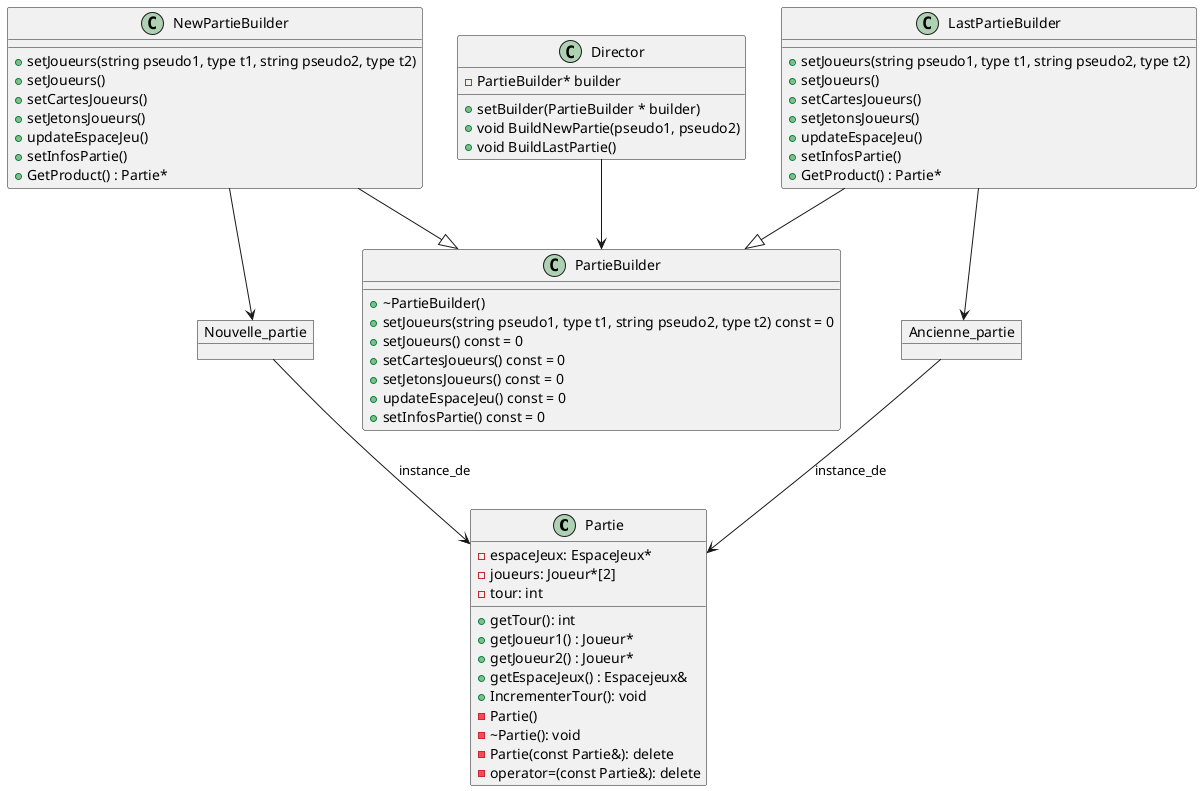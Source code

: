 @startuml
class Partie {
  - espaceJeux: EspaceJeux*
  - joueurs: Joueur*[2]
  - tour: int
  + getTour(): int
  + getJoueur1() : Joueur*
  + getJoueur2() : Joueur*
  + getEspaceJeux() : Espacejeux&
  + IncrementerTour(): void
  - Partie()
  - ~Partie(): void
  - Partie(const Partie&): delete
  - operator=(const Partie&): delete
}

class Director{
  - PartieBuilder* builder
  + setBuilder(PartieBuilder * builder)
+ void BuildNewPartie(pseudo1, pseudo2)
+ void BuildLastPartie()

}
class PartieBuilder{
    + ~PartieBuilder()
    + setJoueurs(string pseudo1, type t1, string pseudo2, type t2) const = 0
    + setJoueurs() const = 0
    + setCartesJoueurs() const = 0
    + setJetonsJoueurs() const = 0
    + updateEspaceJeu() const = 0
    + setInfosPartie() const = 0
}
class NewPartieBuilder{
    + setJoueurs(string pseudo1, type t1, string pseudo2, type t2)
    + setJoueurs()
    + setCartesJoueurs()
    + setJetonsJoueurs()
    + updateEspaceJeu()
    + setInfosPartie()
    + GetProduct() : Partie*
}
class LastPartieBuilder{
    + setJoueurs(string pseudo1, type t1, string pseudo2, type t2)
    + setJoueurs()
    + setCartesJoueurs()
    + setJetonsJoueurs()
    + updateEspaceJeu()
    + setInfosPartie()
    + GetProduct() : Partie*
}

object Nouvelle_partie
object Ancienne_partie

Director --> PartieBuilder
NewPartieBuilder --|> PartieBuilder
LastPartieBuilder --|> PartieBuilder

NewPartieBuilder --> Nouvelle_partie
LastPartieBuilder --> Ancienne_partie

Nouvelle_partie --> Partie : instance_de
Ancienne_partie --> Partie : instance_de
@enduml
